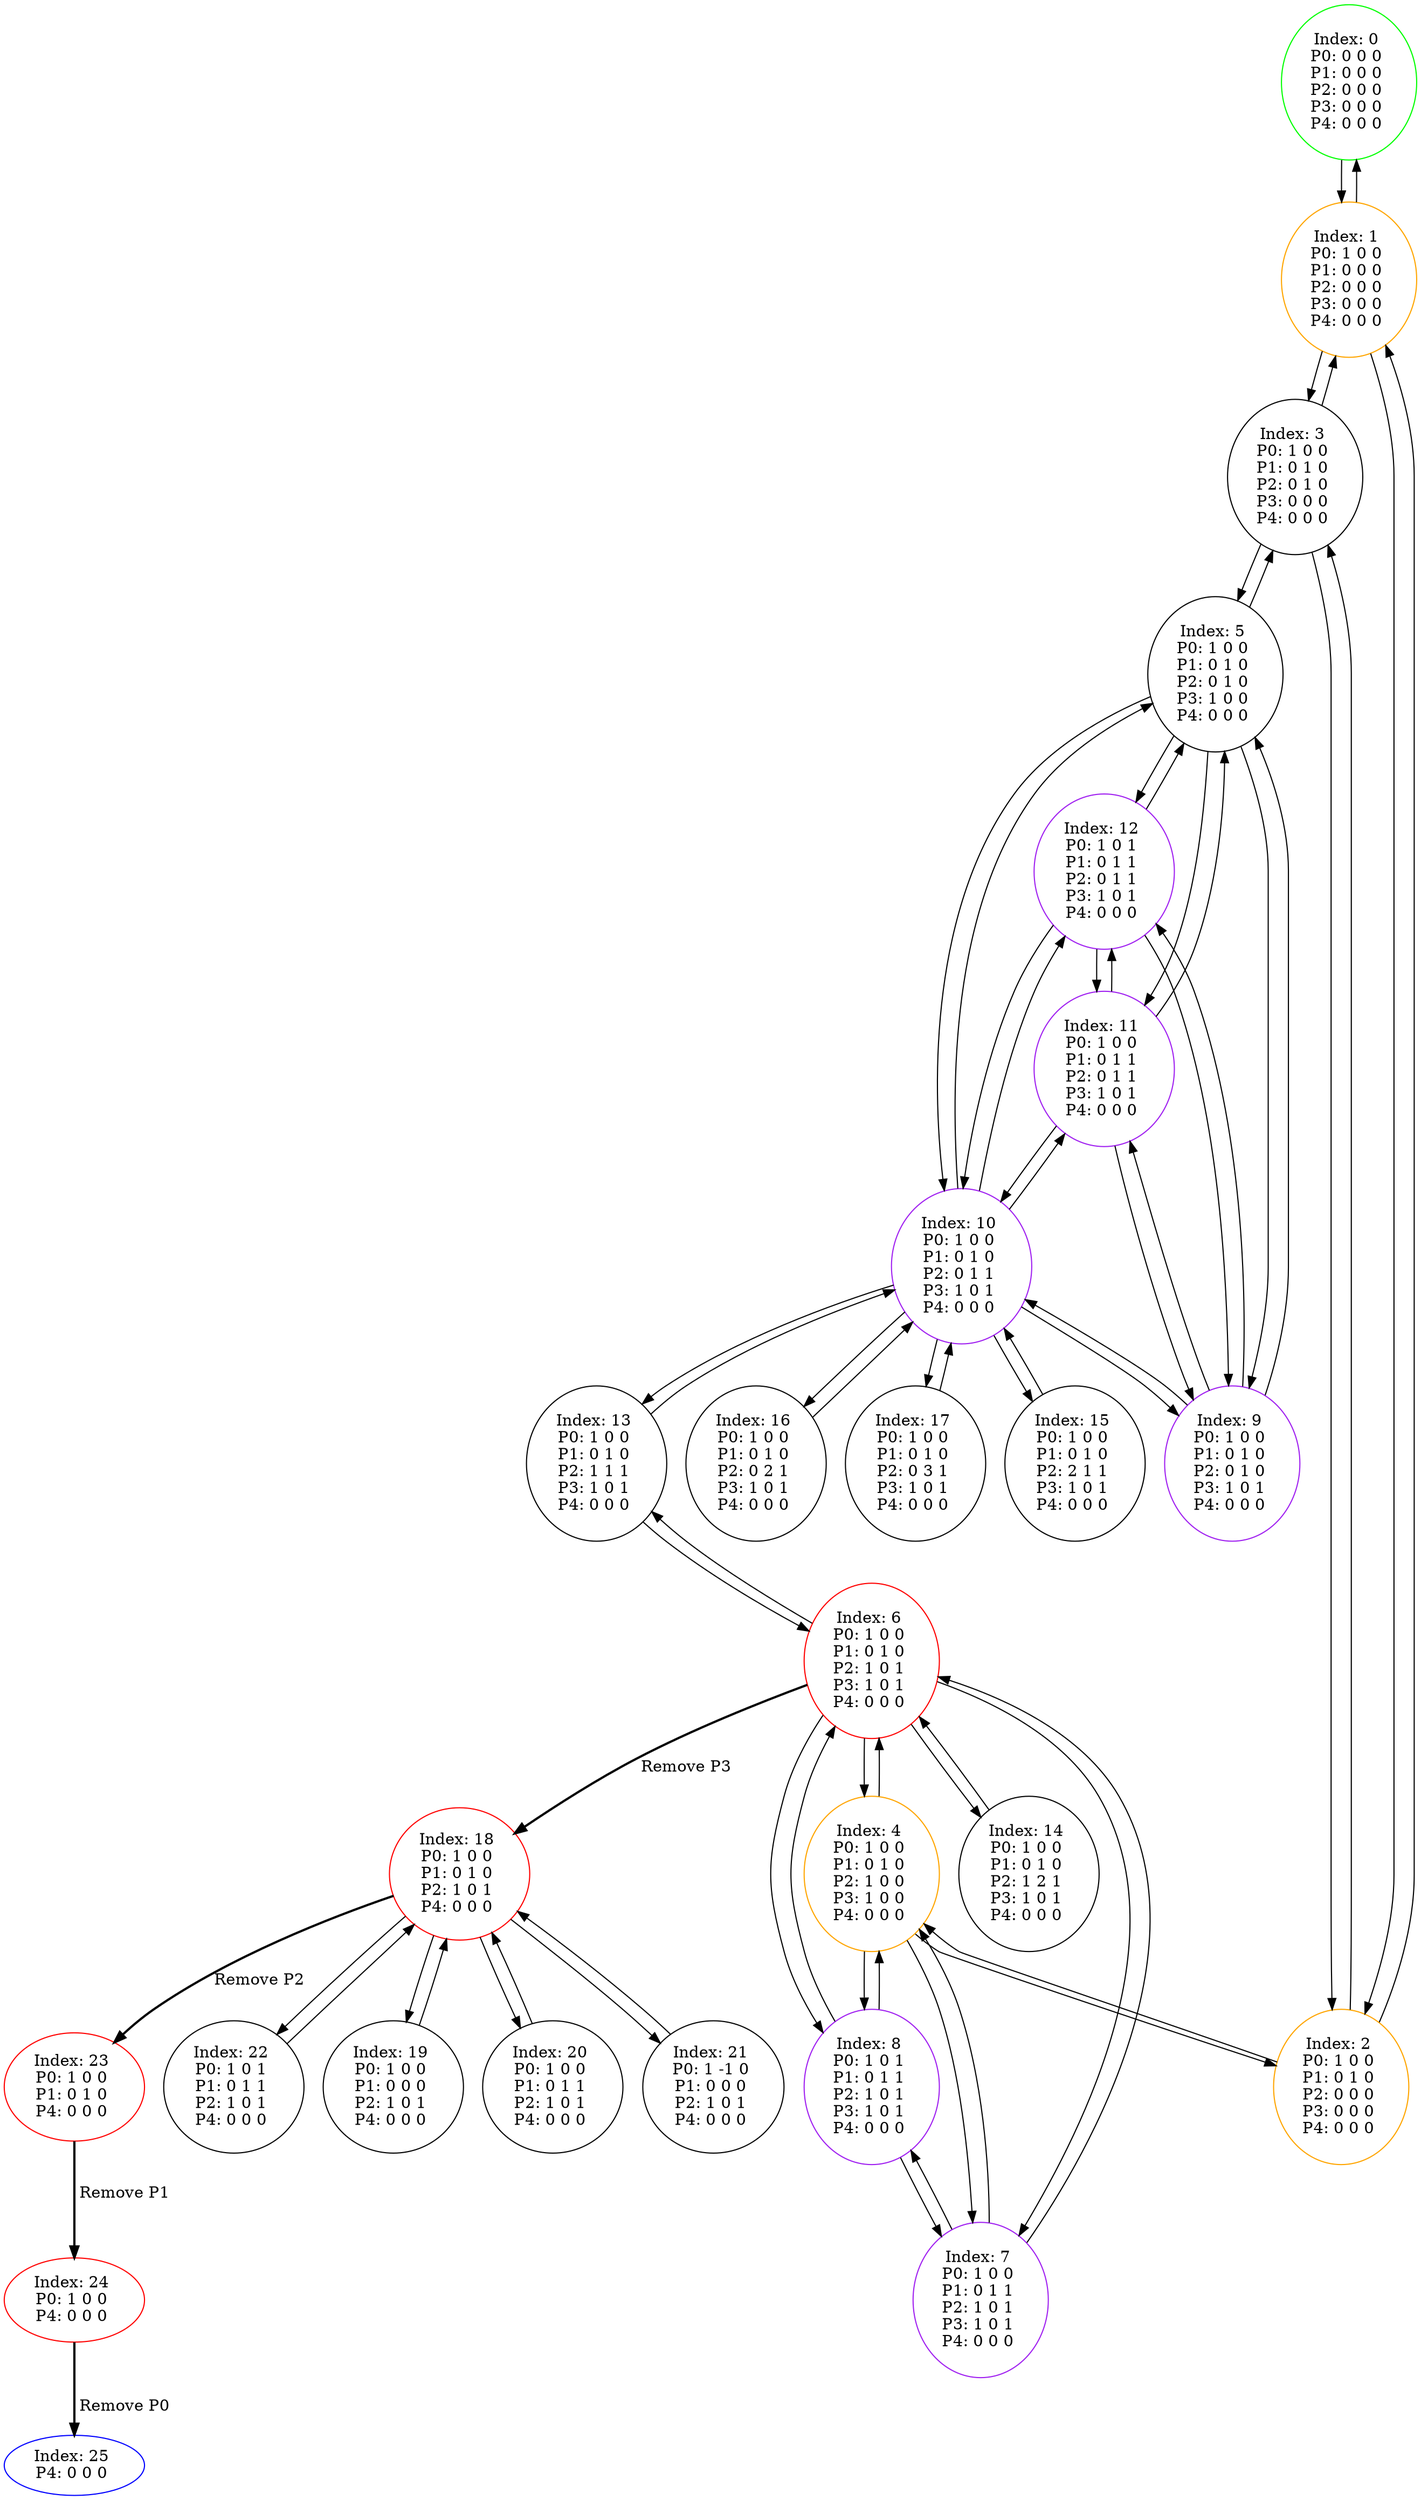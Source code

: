 digraph G {
color = "black"
0[label = "Index: 0 
P0: 0 0 0 
P1: 0 0 0 
P2: 0 0 0 
P3: 0 0 0 
P4: 0 0 0 
", color = "green"]
1[label = "Index: 1 
P0: 1 0 0 
P1: 0 0 0 
P2: 0 0 0 
P3: 0 0 0 
P4: 0 0 0 
", color = "orange"]
2[label = "Index: 2 
P0: 1 0 0 
P1: 0 1 0 
P2: 0 0 0 
P3: 0 0 0 
P4: 0 0 0 
", color = "orange"]
3[label = "Index: 3 
P0: 1 0 0 
P1: 0 1 0 
P2: 0 1 0 
P3: 0 0 0 
P4: 0 0 0 
"]
4[label = "Index: 4 
P0: 1 0 0 
P1: 0 1 0 
P2: 1 0 0 
P3: 1 0 0 
P4: 0 0 0 
", color = "orange"]
5[label = "Index: 5 
P0: 1 0 0 
P1: 0 1 0 
P2: 0 1 0 
P3: 1 0 0 
P4: 0 0 0 
"]
6[label = "Index: 6 
P0: 1 0 0 
P1: 0 1 0 
P2: 1 0 1 
P3: 1 0 1 
P4: 0 0 0 
", color = "red"]
7[label = "Index: 7 
P0: 1 0 0 
P1: 0 1 1 
P2: 1 0 1 
P3: 1 0 1 
P4: 0 0 0 
", color = "purple"]
8[label = "Index: 8 
P0: 1 0 1 
P1: 0 1 1 
P2: 1 0 1 
P3: 1 0 1 
P4: 0 0 0 
", color = "purple"]
9[label = "Index: 9 
P0: 1 0 0 
P1: 0 1 0 
P2: 0 1 0 
P3: 1 0 1 
P4: 0 0 0 
", color = "purple"]
10[label = "Index: 10 
P0: 1 0 0 
P1: 0 1 0 
P2: 0 1 1 
P3: 1 0 1 
P4: 0 0 0 
", color = "purple"]
11[label = "Index: 11 
P0: 1 0 0 
P1: 0 1 1 
P2: 0 1 1 
P3: 1 0 1 
P4: 0 0 0 
", color = "purple"]
12[label = "Index: 12 
P0: 1 0 1 
P1: 0 1 1 
P2: 0 1 1 
P3: 1 0 1 
P4: 0 0 0 
", color = "purple"]
13[label = "Index: 13 
P0: 1 0 0 
P1: 0 1 0 
P2: 1 1 1 
P3: 1 0 1 
P4: 0 0 0 
"]
14[label = "Index: 14 
P0: 1 0 0 
P1: 0 1 0 
P2: 1 2 1 
P3: 1 0 1 
P4: 0 0 0 
"]
15[label = "Index: 15 
P0: 1 0 0 
P1: 0 1 0 
P2: 2 1 1 
P3: 1 0 1 
P4: 0 0 0 
"]
16[label = "Index: 16 
P0: 1 0 0 
P1: 0 1 0 
P2: 0 2 1 
P3: 1 0 1 
P4: 0 0 0 
"]
17[label = "Index: 17 
P0: 1 0 0 
P1: 0 1 0 
P2: 0 3 1 
P3: 1 0 1 
P4: 0 0 0 
"]
18[label = "Index: 18 
P0: 1 0 0 
P1: 0 1 0 
P2: 1 0 1 
P4: 0 0 0 
", color = "red"]
19[label = "Index: 19 
P0: 1 0 0 
P1: 0 0 0 
P2: 1 0 1 
P4: 0 0 0 
"]
20[label = "Index: 20 
P0: 1 0 0 
P1: 0 1 1 
P2: 1 0 1 
P4: 0 0 0 
"]
21[label = "Index: 21 
P0: 1 -1 0 
P1: 0 0 0 
P2: 1 0 1 
P4: 0 0 0 
"]
22[label = "Index: 22 
P0: 1 0 1 
P1: 0 1 1 
P2: 1 0 1 
P4: 0 0 0 
"]
23[label = "Index: 23 
P0: 1 0 0 
P1: 0 1 0 
P4: 0 0 0 
", color = "red"]
24[label = "Index: 24 
P0: 1 0 0 
P4: 0 0 0 
", color = "red"]
25[label = "Index: 25 
P4: 0 0 0 
", color = "blue"]
0 -> 1

1 -> 0
1 -> 2
1 -> 3

2 -> 1
2 -> 3
2 -> 4

3 -> 1
3 -> 2
3 -> 5

4 -> 2
4 -> 6
4 -> 7
4 -> 8

5 -> 3
5 -> 9
5 -> 10
5 -> 11
5 -> 12

6 -> 4
6 -> 7
6 -> 8
6 -> 13
6 -> 14
6 -> 18[style=bold label=" Remove P3 "];


7 -> 4
7 -> 6
7 -> 8

8 -> 4
8 -> 6
8 -> 7

9 -> 5
9 -> 10
9 -> 11
9 -> 12

10 -> 5
10 -> 9
10 -> 11
10 -> 12
10 -> 13
10 -> 15
10 -> 16
10 -> 17

11 -> 5
11 -> 9
11 -> 10
11 -> 12

12 -> 5
12 -> 9
12 -> 10
12 -> 11

13 -> 6
13 -> 10

14 -> 6

15 -> 10

16 -> 10

17 -> 10

18 -> 19
18 -> 20
18 -> 21
18 -> 22
18 -> 23[style=bold label=" Remove P2 "];


19 -> 18

20 -> 18

21 -> 18

22 -> 18

23 -> 24[style=bold label=" Remove P1 "];


24 -> 25[style=bold label=" Remove P0 "];


}
